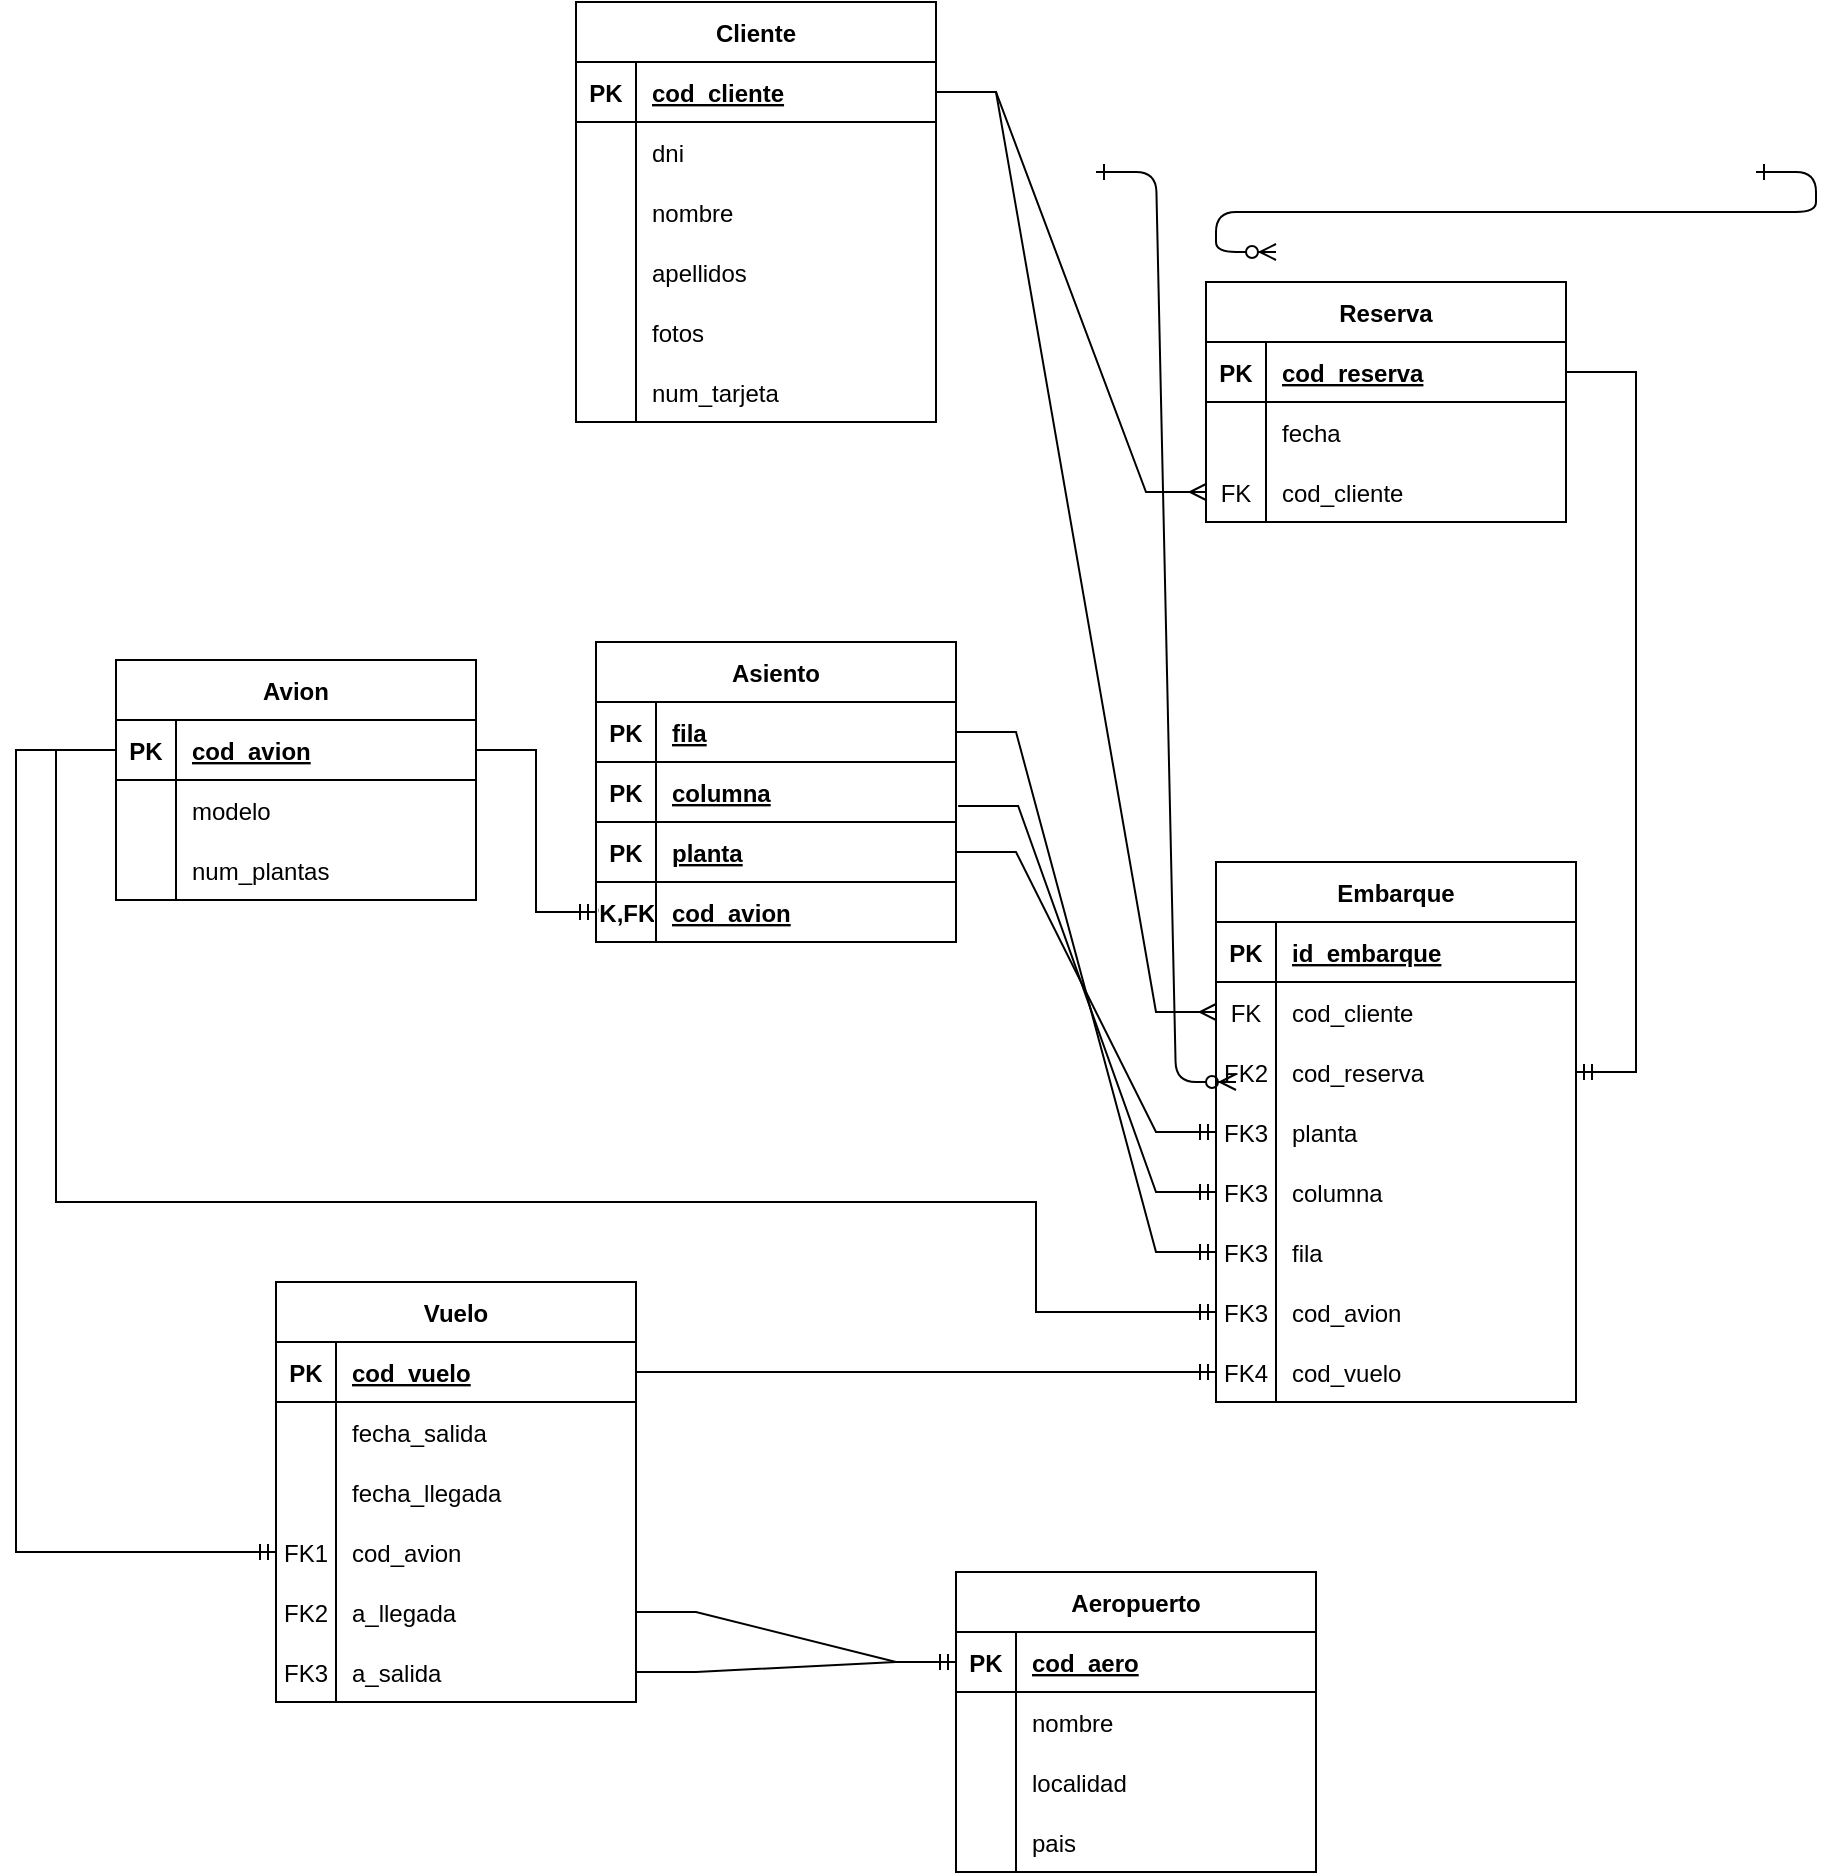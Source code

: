 <mxfile version="20.8.16" type="device"><diagram id="R2lEEEUBdFMjLlhIrx00" name="Page-1"><mxGraphModel dx="1642" dy="1195" grid="1" gridSize="10" guides="1" tooltips="1" connect="1" arrows="1" fold="1" page="1" pageScale="1" pageWidth="850" pageHeight="1100" math="0" shadow="0" extFonts="Permanent Marker^https://fonts.googleapis.com/css?family=Permanent+Marker"><root><mxCell id="0"/><mxCell id="1" parent="0"/><mxCell id="C-vyLk0tnHw3VtMMgP7b-1" value="" style="edgeStyle=entityRelationEdgeStyle;endArrow=ERzeroToMany;startArrow=ERone;endFill=1;startFill=0;" parent="1" target="C-vyLk0tnHw3VtMMgP7b-6" edge="1"><mxGeometry width="100" height="100" relative="1" as="geometry"><mxPoint x="370" y="165" as="sourcePoint"/><mxPoint x="440" y="620" as="targetPoint"/></mxGeometry></mxCell><mxCell id="C-vyLk0tnHw3VtMMgP7b-12" value="" style="edgeStyle=entityRelationEdgeStyle;endArrow=ERzeroToMany;startArrow=ERone;endFill=1;startFill=0;" parent="1" target="C-vyLk0tnHw3VtMMgP7b-17" edge="1"><mxGeometry width="100" height="100" relative="1" as="geometry"><mxPoint x="700" y="165" as="sourcePoint"/><mxPoint x="460" y="205" as="targetPoint"/></mxGeometry></mxCell><mxCell id="nuvB77GJOtRcc8Zf9RTm-1" value="Cliente" style="shape=table;startSize=30;container=1;collapsible=1;childLayout=tableLayout;fixedRows=1;rowLines=0;fontStyle=1;align=center;resizeLast=1;" vertex="1" parent="1"><mxGeometry x="110" y="80" width="180" height="210" as="geometry"/></mxCell><mxCell id="nuvB77GJOtRcc8Zf9RTm-2" value="" style="shape=tableRow;horizontal=0;startSize=0;swimlaneHead=0;swimlaneBody=0;fillColor=none;collapsible=0;dropTarget=0;points=[[0,0.5],[1,0.5]];portConstraint=eastwest;top=0;left=0;right=0;bottom=1;" vertex="1" parent="nuvB77GJOtRcc8Zf9RTm-1"><mxGeometry y="30" width="180" height="30" as="geometry"/></mxCell><mxCell id="nuvB77GJOtRcc8Zf9RTm-3" value="PK" style="shape=partialRectangle;connectable=0;fillColor=none;top=0;left=0;bottom=0;right=0;fontStyle=1;overflow=hidden;" vertex="1" parent="nuvB77GJOtRcc8Zf9RTm-2"><mxGeometry width="30" height="30" as="geometry"><mxRectangle width="30" height="30" as="alternateBounds"/></mxGeometry></mxCell><mxCell id="nuvB77GJOtRcc8Zf9RTm-4" value="cod_cliente" style="shape=partialRectangle;connectable=0;fillColor=none;top=0;left=0;bottom=0;right=0;align=left;spacingLeft=6;fontStyle=5;overflow=hidden;" vertex="1" parent="nuvB77GJOtRcc8Zf9RTm-2"><mxGeometry x="30" width="150" height="30" as="geometry"><mxRectangle width="150" height="30" as="alternateBounds"/></mxGeometry></mxCell><mxCell id="nuvB77GJOtRcc8Zf9RTm-5" value="" style="shape=tableRow;horizontal=0;startSize=0;swimlaneHead=0;swimlaneBody=0;fillColor=none;collapsible=0;dropTarget=0;points=[[0,0.5],[1,0.5]];portConstraint=eastwest;top=0;left=0;right=0;bottom=0;" vertex="1" parent="nuvB77GJOtRcc8Zf9RTm-1"><mxGeometry y="60" width="180" height="30" as="geometry"/></mxCell><mxCell id="nuvB77GJOtRcc8Zf9RTm-6" value="" style="shape=partialRectangle;connectable=0;fillColor=none;top=0;left=0;bottom=0;right=0;editable=1;overflow=hidden;" vertex="1" parent="nuvB77GJOtRcc8Zf9RTm-5"><mxGeometry width="30" height="30" as="geometry"><mxRectangle width="30" height="30" as="alternateBounds"/></mxGeometry></mxCell><mxCell id="nuvB77GJOtRcc8Zf9RTm-7" value="dni" style="shape=partialRectangle;connectable=0;fillColor=none;top=0;left=0;bottom=0;right=0;align=left;spacingLeft=6;overflow=hidden;" vertex="1" parent="nuvB77GJOtRcc8Zf9RTm-5"><mxGeometry x="30" width="150" height="30" as="geometry"><mxRectangle width="150" height="30" as="alternateBounds"/></mxGeometry></mxCell><mxCell id="nuvB77GJOtRcc8Zf9RTm-8" value="" style="shape=tableRow;horizontal=0;startSize=0;swimlaneHead=0;swimlaneBody=0;fillColor=none;collapsible=0;dropTarget=0;points=[[0,0.5],[1,0.5]];portConstraint=eastwest;top=0;left=0;right=0;bottom=0;" vertex="1" parent="nuvB77GJOtRcc8Zf9RTm-1"><mxGeometry y="90" width="180" height="30" as="geometry"/></mxCell><mxCell id="nuvB77GJOtRcc8Zf9RTm-9" value="" style="shape=partialRectangle;connectable=0;fillColor=none;top=0;left=0;bottom=0;right=0;editable=1;overflow=hidden;" vertex="1" parent="nuvB77GJOtRcc8Zf9RTm-8"><mxGeometry width="30" height="30" as="geometry"><mxRectangle width="30" height="30" as="alternateBounds"/></mxGeometry></mxCell><mxCell id="nuvB77GJOtRcc8Zf9RTm-10" value="nombre" style="shape=partialRectangle;connectable=0;fillColor=none;top=0;left=0;bottom=0;right=0;align=left;spacingLeft=6;overflow=hidden;" vertex="1" parent="nuvB77GJOtRcc8Zf9RTm-8"><mxGeometry x="30" width="150" height="30" as="geometry"><mxRectangle width="150" height="30" as="alternateBounds"/></mxGeometry></mxCell><mxCell id="nuvB77GJOtRcc8Zf9RTm-11" value="" style="shape=tableRow;horizontal=0;startSize=0;swimlaneHead=0;swimlaneBody=0;fillColor=none;collapsible=0;dropTarget=0;points=[[0,0.5],[1,0.5]];portConstraint=eastwest;top=0;left=0;right=0;bottom=0;" vertex="1" parent="nuvB77GJOtRcc8Zf9RTm-1"><mxGeometry y="120" width="180" height="30" as="geometry"/></mxCell><mxCell id="nuvB77GJOtRcc8Zf9RTm-12" value="" style="shape=partialRectangle;connectable=0;fillColor=none;top=0;left=0;bottom=0;right=0;editable=1;overflow=hidden;" vertex="1" parent="nuvB77GJOtRcc8Zf9RTm-11"><mxGeometry width="30" height="30" as="geometry"><mxRectangle width="30" height="30" as="alternateBounds"/></mxGeometry></mxCell><mxCell id="nuvB77GJOtRcc8Zf9RTm-13" value="apellidos" style="shape=partialRectangle;connectable=0;fillColor=none;top=0;left=0;bottom=0;right=0;align=left;spacingLeft=6;overflow=hidden;" vertex="1" parent="nuvB77GJOtRcc8Zf9RTm-11"><mxGeometry x="30" width="150" height="30" as="geometry"><mxRectangle width="150" height="30" as="alternateBounds"/></mxGeometry></mxCell><mxCell id="nuvB77GJOtRcc8Zf9RTm-14" value="" style="shape=tableRow;horizontal=0;startSize=0;swimlaneHead=0;swimlaneBody=0;fillColor=none;collapsible=0;dropTarget=0;points=[[0,0.5],[1,0.5]];portConstraint=eastwest;top=0;left=0;right=0;bottom=0;" vertex="1" parent="nuvB77GJOtRcc8Zf9RTm-1"><mxGeometry y="150" width="180" height="30" as="geometry"/></mxCell><mxCell id="nuvB77GJOtRcc8Zf9RTm-15" value="" style="shape=partialRectangle;connectable=0;fillColor=none;top=0;left=0;bottom=0;right=0;editable=1;overflow=hidden;" vertex="1" parent="nuvB77GJOtRcc8Zf9RTm-14"><mxGeometry width="30" height="30" as="geometry"><mxRectangle width="30" height="30" as="alternateBounds"/></mxGeometry></mxCell><mxCell id="nuvB77GJOtRcc8Zf9RTm-16" value="fotos" style="shape=partialRectangle;connectable=0;fillColor=none;top=0;left=0;bottom=0;right=0;align=left;spacingLeft=6;overflow=hidden;" vertex="1" parent="nuvB77GJOtRcc8Zf9RTm-14"><mxGeometry x="30" width="150" height="30" as="geometry"><mxRectangle width="150" height="30" as="alternateBounds"/></mxGeometry></mxCell><mxCell id="nuvB77GJOtRcc8Zf9RTm-17" value="" style="shape=tableRow;horizontal=0;startSize=0;swimlaneHead=0;swimlaneBody=0;fillColor=none;collapsible=0;dropTarget=0;points=[[0,0.5],[1,0.5]];portConstraint=eastwest;top=0;left=0;right=0;bottom=0;" vertex="1" parent="nuvB77GJOtRcc8Zf9RTm-1"><mxGeometry y="180" width="180" height="30" as="geometry"/></mxCell><mxCell id="nuvB77GJOtRcc8Zf9RTm-18" value="" style="shape=partialRectangle;connectable=0;fillColor=none;top=0;left=0;bottom=0;right=0;editable=1;overflow=hidden;" vertex="1" parent="nuvB77GJOtRcc8Zf9RTm-17"><mxGeometry width="30" height="30" as="geometry"><mxRectangle width="30" height="30" as="alternateBounds"/></mxGeometry></mxCell><mxCell id="nuvB77GJOtRcc8Zf9RTm-19" value="num_tarjeta" style="shape=partialRectangle;connectable=0;fillColor=none;top=0;left=0;bottom=0;right=0;align=left;spacingLeft=6;overflow=hidden;" vertex="1" parent="nuvB77GJOtRcc8Zf9RTm-17"><mxGeometry x="30" width="150" height="30" as="geometry"><mxRectangle width="150" height="30" as="alternateBounds"/></mxGeometry></mxCell><mxCell id="nuvB77GJOtRcc8Zf9RTm-20" value="Reserva" style="shape=table;startSize=30;container=1;collapsible=1;childLayout=tableLayout;fixedRows=1;rowLines=0;fontStyle=1;align=center;resizeLast=1;" vertex="1" parent="1"><mxGeometry x="425" y="220" width="180" height="120" as="geometry"/></mxCell><mxCell id="nuvB77GJOtRcc8Zf9RTm-21" value="" style="shape=tableRow;horizontal=0;startSize=0;swimlaneHead=0;swimlaneBody=0;fillColor=none;collapsible=0;dropTarget=0;points=[[0,0.5],[1,0.5]];portConstraint=eastwest;top=0;left=0;right=0;bottom=1;" vertex="1" parent="nuvB77GJOtRcc8Zf9RTm-20"><mxGeometry y="30" width="180" height="30" as="geometry"/></mxCell><mxCell id="nuvB77GJOtRcc8Zf9RTm-22" value="PK" style="shape=partialRectangle;connectable=0;fillColor=none;top=0;left=0;bottom=0;right=0;fontStyle=1;overflow=hidden;" vertex="1" parent="nuvB77GJOtRcc8Zf9RTm-21"><mxGeometry width="30" height="30" as="geometry"><mxRectangle width="30" height="30" as="alternateBounds"/></mxGeometry></mxCell><mxCell id="nuvB77GJOtRcc8Zf9RTm-23" value="cod_reserva" style="shape=partialRectangle;connectable=0;fillColor=none;top=0;left=0;bottom=0;right=0;align=left;spacingLeft=6;fontStyle=5;overflow=hidden;" vertex="1" parent="nuvB77GJOtRcc8Zf9RTm-21"><mxGeometry x="30" width="150" height="30" as="geometry"><mxRectangle width="150" height="30" as="alternateBounds"/></mxGeometry></mxCell><mxCell id="nuvB77GJOtRcc8Zf9RTm-24" value="" style="shape=tableRow;horizontal=0;startSize=0;swimlaneHead=0;swimlaneBody=0;fillColor=none;collapsible=0;dropTarget=0;points=[[0,0.5],[1,0.5]];portConstraint=eastwest;top=0;left=0;right=0;bottom=0;" vertex="1" parent="nuvB77GJOtRcc8Zf9RTm-20"><mxGeometry y="60" width="180" height="30" as="geometry"/></mxCell><mxCell id="nuvB77GJOtRcc8Zf9RTm-25" value="" style="shape=partialRectangle;connectable=0;fillColor=none;top=0;left=0;bottom=0;right=0;editable=1;overflow=hidden;" vertex="1" parent="nuvB77GJOtRcc8Zf9RTm-24"><mxGeometry width="30" height="30" as="geometry"><mxRectangle width="30" height="30" as="alternateBounds"/></mxGeometry></mxCell><mxCell id="nuvB77GJOtRcc8Zf9RTm-26" value="fecha" style="shape=partialRectangle;connectable=0;fillColor=none;top=0;left=0;bottom=0;right=0;align=left;spacingLeft=6;overflow=hidden;" vertex="1" parent="nuvB77GJOtRcc8Zf9RTm-24"><mxGeometry x="30" width="150" height="30" as="geometry"><mxRectangle width="150" height="30" as="alternateBounds"/></mxGeometry></mxCell><mxCell id="nuvB77GJOtRcc8Zf9RTm-27" value="" style="shape=tableRow;horizontal=0;startSize=0;swimlaneHead=0;swimlaneBody=0;fillColor=none;collapsible=0;dropTarget=0;points=[[0,0.5],[1,0.5]];portConstraint=eastwest;top=0;left=0;right=0;bottom=0;" vertex="1" parent="nuvB77GJOtRcc8Zf9RTm-20"><mxGeometry y="90" width="180" height="30" as="geometry"/></mxCell><mxCell id="nuvB77GJOtRcc8Zf9RTm-28" value="FK" style="shape=partialRectangle;connectable=0;fillColor=none;top=0;left=0;bottom=0;right=0;editable=1;overflow=hidden;" vertex="1" parent="nuvB77GJOtRcc8Zf9RTm-27"><mxGeometry width="30" height="30" as="geometry"><mxRectangle width="30" height="30" as="alternateBounds"/></mxGeometry></mxCell><mxCell id="nuvB77GJOtRcc8Zf9RTm-29" value="cod_cliente" style="shape=partialRectangle;connectable=0;fillColor=none;top=0;left=0;bottom=0;right=0;align=left;spacingLeft=6;overflow=hidden;" vertex="1" parent="nuvB77GJOtRcc8Zf9RTm-27"><mxGeometry x="30" width="150" height="30" as="geometry"><mxRectangle width="150" height="30" as="alternateBounds"/></mxGeometry></mxCell><mxCell id="nuvB77GJOtRcc8Zf9RTm-36" value="Embarque" style="shape=table;startSize=30;container=1;collapsible=1;childLayout=tableLayout;fixedRows=1;rowLines=0;fontStyle=1;align=center;resizeLast=1;" vertex="1" parent="1"><mxGeometry x="430" y="510" width="180" height="270" as="geometry"/></mxCell><mxCell id="nuvB77GJOtRcc8Zf9RTm-37" value="" style="shape=tableRow;horizontal=0;startSize=0;swimlaneHead=0;swimlaneBody=0;fillColor=none;collapsible=0;dropTarget=0;points=[[0,0.5],[1,0.5]];portConstraint=eastwest;top=0;left=0;right=0;bottom=1;" vertex="1" parent="nuvB77GJOtRcc8Zf9RTm-36"><mxGeometry y="30" width="180" height="30" as="geometry"/></mxCell><mxCell id="nuvB77GJOtRcc8Zf9RTm-38" value="PK" style="shape=partialRectangle;connectable=0;fillColor=none;top=0;left=0;bottom=0;right=0;fontStyle=1;overflow=hidden;" vertex="1" parent="nuvB77GJOtRcc8Zf9RTm-37"><mxGeometry width="30" height="30" as="geometry"><mxRectangle width="30" height="30" as="alternateBounds"/></mxGeometry></mxCell><mxCell id="nuvB77GJOtRcc8Zf9RTm-39" value="id_embarque" style="shape=partialRectangle;connectable=0;fillColor=none;top=0;left=0;bottom=0;right=0;align=left;spacingLeft=6;fontStyle=5;overflow=hidden;" vertex="1" parent="nuvB77GJOtRcc8Zf9RTm-37"><mxGeometry x="30" width="150" height="30" as="geometry"><mxRectangle width="150" height="30" as="alternateBounds"/></mxGeometry></mxCell><mxCell id="nuvB77GJOtRcc8Zf9RTm-40" value="" style="shape=tableRow;horizontal=0;startSize=0;swimlaneHead=0;swimlaneBody=0;fillColor=none;collapsible=0;dropTarget=0;points=[[0,0.5],[1,0.5]];portConstraint=eastwest;top=0;left=0;right=0;bottom=0;" vertex="1" parent="nuvB77GJOtRcc8Zf9RTm-36"><mxGeometry y="60" width="180" height="30" as="geometry"/></mxCell><mxCell id="nuvB77GJOtRcc8Zf9RTm-41" value="FK" style="shape=partialRectangle;connectable=0;fillColor=none;top=0;left=0;bottom=0;right=0;editable=1;overflow=hidden;" vertex="1" parent="nuvB77GJOtRcc8Zf9RTm-40"><mxGeometry width="30" height="30" as="geometry"><mxRectangle width="30" height="30" as="alternateBounds"/></mxGeometry></mxCell><mxCell id="nuvB77GJOtRcc8Zf9RTm-42" value="cod_cliente" style="shape=partialRectangle;connectable=0;fillColor=none;top=0;left=0;bottom=0;right=0;align=left;spacingLeft=6;overflow=hidden;" vertex="1" parent="nuvB77GJOtRcc8Zf9RTm-40"><mxGeometry x="30" width="150" height="30" as="geometry"><mxRectangle width="150" height="30" as="alternateBounds"/></mxGeometry></mxCell><mxCell id="nuvB77GJOtRcc8Zf9RTm-43" value="" style="shape=tableRow;horizontal=0;startSize=0;swimlaneHead=0;swimlaneBody=0;fillColor=none;collapsible=0;dropTarget=0;points=[[0,0.5],[1,0.5]];portConstraint=eastwest;top=0;left=0;right=0;bottom=0;" vertex="1" parent="nuvB77GJOtRcc8Zf9RTm-36"><mxGeometry y="90" width="180" height="30" as="geometry"/></mxCell><mxCell id="nuvB77GJOtRcc8Zf9RTm-44" value="FK2" style="shape=partialRectangle;connectable=0;fillColor=none;top=0;left=0;bottom=0;right=0;editable=1;overflow=hidden;" vertex="1" parent="nuvB77GJOtRcc8Zf9RTm-43"><mxGeometry width="30" height="30" as="geometry"><mxRectangle width="30" height="30" as="alternateBounds"/></mxGeometry></mxCell><mxCell id="nuvB77GJOtRcc8Zf9RTm-45" value="cod_reserva" style="shape=partialRectangle;connectable=0;fillColor=none;top=0;left=0;bottom=0;right=0;align=left;spacingLeft=6;overflow=hidden;" vertex="1" parent="nuvB77GJOtRcc8Zf9RTm-43"><mxGeometry x="30" width="150" height="30" as="geometry"><mxRectangle width="150" height="30" as="alternateBounds"/></mxGeometry></mxCell><mxCell id="nuvB77GJOtRcc8Zf9RTm-49" value="" style="shape=tableRow;horizontal=0;startSize=0;swimlaneHead=0;swimlaneBody=0;fillColor=none;collapsible=0;dropTarget=0;points=[[0,0.5],[1,0.5]];portConstraint=eastwest;top=0;left=0;right=0;bottom=0;" vertex="1" parent="nuvB77GJOtRcc8Zf9RTm-36"><mxGeometry y="120" width="180" height="30" as="geometry"/></mxCell><mxCell id="nuvB77GJOtRcc8Zf9RTm-50" value="FK3" style="shape=partialRectangle;connectable=0;fillColor=none;top=0;left=0;bottom=0;right=0;fontStyle=0;overflow=hidden;" vertex="1" parent="nuvB77GJOtRcc8Zf9RTm-49"><mxGeometry width="30" height="30" as="geometry"><mxRectangle width="30" height="30" as="alternateBounds"/></mxGeometry></mxCell><mxCell id="nuvB77GJOtRcc8Zf9RTm-51" value="planta" style="shape=partialRectangle;connectable=0;fillColor=none;top=0;left=0;bottom=0;right=0;align=left;spacingLeft=6;fontStyle=0;overflow=hidden;" vertex="1" parent="nuvB77GJOtRcc8Zf9RTm-49"><mxGeometry x="30" width="150" height="30" as="geometry"><mxRectangle width="150" height="30" as="alternateBounds"/></mxGeometry></mxCell><mxCell id="nuvB77GJOtRcc8Zf9RTm-52" value="" style="shape=tableRow;horizontal=0;startSize=0;swimlaneHead=0;swimlaneBody=0;fillColor=none;collapsible=0;dropTarget=0;points=[[0,0.5],[1,0.5]];portConstraint=eastwest;top=0;left=0;right=0;bottom=0;" vertex="1" parent="nuvB77GJOtRcc8Zf9RTm-36"><mxGeometry y="150" width="180" height="30" as="geometry"/></mxCell><mxCell id="nuvB77GJOtRcc8Zf9RTm-53" value="FK3" style="shape=partialRectangle;connectable=0;fillColor=none;top=0;left=0;bottom=0;right=0;fontStyle=0;overflow=hidden;" vertex="1" parent="nuvB77GJOtRcc8Zf9RTm-52"><mxGeometry width="30" height="30" as="geometry"><mxRectangle width="30" height="30" as="alternateBounds"/></mxGeometry></mxCell><mxCell id="nuvB77GJOtRcc8Zf9RTm-54" value="columna" style="shape=partialRectangle;connectable=0;fillColor=none;top=0;left=0;bottom=0;right=0;align=left;spacingLeft=6;fontStyle=0;overflow=hidden;" vertex="1" parent="nuvB77GJOtRcc8Zf9RTm-52"><mxGeometry x="30" width="150" height="30" as="geometry"><mxRectangle width="150" height="30" as="alternateBounds"/></mxGeometry></mxCell><mxCell id="nuvB77GJOtRcc8Zf9RTm-46" value="" style="shape=tableRow;horizontal=0;startSize=0;swimlaneHead=0;swimlaneBody=0;fillColor=none;collapsible=0;dropTarget=0;points=[[0,0.5],[1,0.5]];portConstraint=eastwest;top=0;left=0;right=0;bottom=0;" vertex="1" parent="nuvB77GJOtRcc8Zf9RTm-36"><mxGeometry y="180" width="180" height="30" as="geometry"/></mxCell><mxCell id="nuvB77GJOtRcc8Zf9RTm-47" value="FK3" style="shape=partialRectangle;connectable=0;fillColor=none;top=0;left=0;bottom=0;right=0;editable=1;overflow=hidden;" vertex="1" parent="nuvB77GJOtRcc8Zf9RTm-46"><mxGeometry width="30" height="30" as="geometry"><mxRectangle width="30" height="30" as="alternateBounds"/></mxGeometry></mxCell><mxCell id="nuvB77GJOtRcc8Zf9RTm-48" value="fila" style="shape=partialRectangle;connectable=0;fillColor=none;top=0;left=0;bottom=0;right=0;align=left;spacingLeft=6;overflow=hidden;" vertex="1" parent="nuvB77GJOtRcc8Zf9RTm-46"><mxGeometry x="30" width="150" height="30" as="geometry"><mxRectangle width="150" height="30" as="alternateBounds"/></mxGeometry></mxCell><mxCell id="nuvB77GJOtRcc8Zf9RTm-58" value="" style="shape=tableRow;horizontal=0;startSize=0;swimlaneHead=0;swimlaneBody=0;fillColor=none;collapsible=0;dropTarget=0;points=[[0,0.5],[1,0.5]];portConstraint=eastwest;top=0;left=0;right=0;bottom=0;" vertex="1" parent="nuvB77GJOtRcc8Zf9RTm-36"><mxGeometry y="210" width="180" height="30" as="geometry"/></mxCell><mxCell id="nuvB77GJOtRcc8Zf9RTm-59" value="FK3" style="shape=partialRectangle;connectable=0;fillColor=none;top=0;left=0;bottom=0;right=0;fontStyle=0;overflow=hidden;" vertex="1" parent="nuvB77GJOtRcc8Zf9RTm-58"><mxGeometry width="30" height="30" as="geometry"><mxRectangle width="30" height="30" as="alternateBounds"/></mxGeometry></mxCell><mxCell id="nuvB77GJOtRcc8Zf9RTm-60" value="cod_avion" style="shape=partialRectangle;connectable=0;fillColor=none;top=0;left=0;bottom=0;right=0;align=left;spacingLeft=6;fontStyle=0;overflow=hidden;" vertex="1" parent="nuvB77GJOtRcc8Zf9RTm-58"><mxGeometry x="30" width="150" height="30" as="geometry"><mxRectangle width="150" height="30" as="alternateBounds"/></mxGeometry></mxCell><mxCell id="nuvB77GJOtRcc8Zf9RTm-55" value="" style="shape=tableRow;horizontal=0;startSize=0;swimlaneHead=0;swimlaneBody=0;fillColor=none;collapsible=0;dropTarget=0;points=[[0,0.5],[1,0.5]];portConstraint=eastwest;top=0;left=0;right=0;bottom=0;" vertex="1" parent="nuvB77GJOtRcc8Zf9RTm-36"><mxGeometry y="240" width="180" height="30" as="geometry"/></mxCell><mxCell id="nuvB77GJOtRcc8Zf9RTm-56" value="FK4" style="shape=partialRectangle;connectable=0;fillColor=none;top=0;left=0;bottom=0;right=0;fontStyle=0;overflow=hidden;" vertex="1" parent="nuvB77GJOtRcc8Zf9RTm-55"><mxGeometry width="30" height="30" as="geometry"><mxRectangle width="30" height="30" as="alternateBounds"/></mxGeometry></mxCell><mxCell id="nuvB77GJOtRcc8Zf9RTm-57" value="cod_vuelo" style="shape=partialRectangle;connectable=0;fillColor=none;top=0;left=0;bottom=0;right=0;align=left;spacingLeft=6;fontStyle=0;overflow=hidden;" vertex="1" parent="nuvB77GJOtRcc8Zf9RTm-55"><mxGeometry x="30" width="150" height="30" as="geometry"><mxRectangle width="150" height="30" as="alternateBounds"/></mxGeometry></mxCell><mxCell id="nuvB77GJOtRcc8Zf9RTm-64" value="Asiento" style="shape=table;startSize=30;container=1;collapsible=1;childLayout=tableLayout;fixedRows=1;rowLines=0;fontStyle=1;align=center;resizeLast=1;" vertex="1" parent="1"><mxGeometry x="120" y="400" width="180" height="150" as="geometry"/></mxCell><mxCell id="nuvB77GJOtRcc8Zf9RTm-65" value="" style="shape=tableRow;horizontal=0;startSize=0;swimlaneHead=0;swimlaneBody=0;fillColor=none;collapsible=0;dropTarget=0;points=[[0,0.5],[1,0.5]];portConstraint=eastwest;top=0;left=0;right=0;bottom=1;" vertex="1" parent="nuvB77GJOtRcc8Zf9RTm-64"><mxGeometry y="30" width="180" height="30" as="geometry"/></mxCell><mxCell id="nuvB77GJOtRcc8Zf9RTm-66" value="PK" style="shape=partialRectangle;connectable=0;fillColor=none;top=0;left=0;bottom=0;right=0;fontStyle=1;overflow=hidden;" vertex="1" parent="nuvB77GJOtRcc8Zf9RTm-65"><mxGeometry width="30" height="30" as="geometry"><mxRectangle width="30" height="30" as="alternateBounds"/></mxGeometry></mxCell><mxCell id="nuvB77GJOtRcc8Zf9RTm-67" value="fila" style="shape=partialRectangle;connectable=0;fillColor=none;top=0;left=0;bottom=0;right=0;align=left;spacingLeft=6;fontStyle=5;overflow=hidden;" vertex="1" parent="nuvB77GJOtRcc8Zf9RTm-65"><mxGeometry x="30" width="150" height="30" as="geometry"><mxRectangle width="150" height="30" as="alternateBounds"/></mxGeometry></mxCell><mxCell id="nuvB77GJOtRcc8Zf9RTm-77" value="" style="shape=tableRow;horizontal=0;startSize=0;swimlaneHead=0;swimlaneBody=0;fillColor=none;collapsible=0;dropTarget=0;points=[[0,0.5],[1,0.5]];portConstraint=eastwest;top=0;left=0;right=0;bottom=1;" vertex="1" parent="nuvB77GJOtRcc8Zf9RTm-64"><mxGeometry y="60" width="180" height="30" as="geometry"/></mxCell><mxCell id="nuvB77GJOtRcc8Zf9RTm-78" value="PK" style="shape=partialRectangle;connectable=0;fillColor=none;top=0;left=0;bottom=0;right=0;fontStyle=1;overflow=hidden;" vertex="1" parent="nuvB77GJOtRcc8Zf9RTm-77"><mxGeometry width="30" height="30" as="geometry"><mxRectangle width="30" height="30" as="alternateBounds"/></mxGeometry></mxCell><mxCell id="nuvB77GJOtRcc8Zf9RTm-79" value="columna" style="shape=partialRectangle;connectable=0;fillColor=none;top=0;left=0;bottom=0;right=0;align=left;spacingLeft=6;fontStyle=5;overflow=hidden;" vertex="1" parent="nuvB77GJOtRcc8Zf9RTm-77"><mxGeometry x="30" width="150" height="30" as="geometry"><mxRectangle width="150" height="30" as="alternateBounds"/></mxGeometry></mxCell><mxCell id="nuvB77GJOtRcc8Zf9RTm-80" value="" style="shape=tableRow;horizontal=0;startSize=0;swimlaneHead=0;swimlaneBody=0;fillColor=none;collapsible=0;dropTarget=0;points=[[0,0.5],[1,0.5]];portConstraint=eastwest;top=0;left=0;right=0;bottom=1;" vertex="1" parent="nuvB77GJOtRcc8Zf9RTm-64"><mxGeometry y="90" width="180" height="30" as="geometry"/></mxCell><mxCell id="nuvB77GJOtRcc8Zf9RTm-81" value="PK" style="shape=partialRectangle;connectable=0;fillColor=none;top=0;left=0;bottom=0;right=0;fontStyle=1;overflow=hidden;" vertex="1" parent="nuvB77GJOtRcc8Zf9RTm-80"><mxGeometry width="30" height="30" as="geometry"><mxRectangle width="30" height="30" as="alternateBounds"/></mxGeometry></mxCell><mxCell id="nuvB77GJOtRcc8Zf9RTm-82" value="planta" style="shape=partialRectangle;connectable=0;fillColor=none;top=0;left=0;bottom=0;right=0;align=left;spacingLeft=6;fontStyle=5;overflow=hidden;" vertex="1" parent="nuvB77GJOtRcc8Zf9RTm-80"><mxGeometry x="30" width="150" height="30" as="geometry"><mxRectangle width="150" height="30" as="alternateBounds"/></mxGeometry></mxCell><mxCell id="nuvB77GJOtRcc8Zf9RTm-83" value="" style="shape=tableRow;horizontal=0;startSize=0;swimlaneHead=0;swimlaneBody=0;fillColor=none;collapsible=0;dropTarget=0;points=[[0,0.5],[1,0.5]];portConstraint=eastwest;top=0;left=0;right=0;bottom=1;" vertex="1" parent="nuvB77GJOtRcc8Zf9RTm-64"><mxGeometry y="120" width="180" height="30" as="geometry"/></mxCell><mxCell id="nuvB77GJOtRcc8Zf9RTm-84" value="PK,FK1" style="shape=partialRectangle;connectable=0;fillColor=none;top=0;left=0;bottom=0;right=0;fontStyle=1;overflow=hidden;" vertex="1" parent="nuvB77GJOtRcc8Zf9RTm-83"><mxGeometry width="30" height="30" as="geometry"><mxRectangle width="30" height="30" as="alternateBounds"/></mxGeometry></mxCell><mxCell id="nuvB77GJOtRcc8Zf9RTm-85" value="cod_avion" style="shape=partialRectangle;connectable=0;fillColor=none;top=0;left=0;bottom=0;right=0;align=left;spacingLeft=6;fontStyle=5;overflow=hidden;" vertex="1" parent="nuvB77GJOtRcc8Zf9RTm-83"><mxGeometry x="30" width="150" height="30" as="geometry"><mxRectangle width="150" height="30" as="alternateBounds"/></mxGeometry></mxCell><mxCell id="nuvB77GJOtRcc8Zf9RTm-89" value="Avion" style="shape=table;startSize=30;container=1;collapsible=1;childLayout=tableLayout;fixedRows=1;rowLines=0;fontStyle=1;align=center;resizeLast=1;" vertex="1" parent="1"><mxGeometry x="-120" y="409" width="180" height="120" as="geometry"/></mxCell><mxCell id="nuvB77GJOtRcc8Zf9RTm-90" value="" style="shape=tableRow;horizontal=0;startSize=0;swimlaneHead=0;swimlaneBody=0;fillColor=none;collapsible=0;dropTarget=0;points=[[0,0.5],[1,0.5]];portConstraint=eastwest;top=0;left=0;right=0;bottom=1;" vertex="1" parent="nuvB77GJOtRcc8Zf9RTm-89"><mxGeometry y="30" width="180" height="30" as="geometry"/></mxCell><mxCell id="nuvB77GJOtRcc8Zf9RTm-91" value="PK" style="shape=partialRectangle;connectable=0;fillColor=none;top=0;left=0;bottom=0;right=0;fontStyle=1;overflow=hidden;" vertex="1" parent="nuvB77GJOtRcc8Zf9RTm-90"><mxGeometry width="30" height="30" as="geometry"><mxRectangle width="30" height="30" as="alternateBounds"/></mxGeometry></mxCell><mxCell id="nuvB77GJOtRcc8Zf9RTm-92" value="cod_avion" style="shape=partialRectangle;connectable=0;fillColor=none;top=0;left=0;bottom=0;right=0;align=left;spacingLeft=6;fontStyle=5;overflow=hidden;" vertex="1" parent="nuvB77GJOtRcc8Zf9RTm-90"><mxGeometry x="30" width="150" height="30" as="geometry"><mxRectangle width="150" height="30" as="alternateBounds"/></mxGeometry></mxCell><mxCell id="nuvB77GJOtRcc8Zf9RTm-93" value="" style="shape=tableRow;horizontal=0;startSize=0;swimlaneHead=0;swimlaneBody=0;fillColor=none;collapsible=0;dropTarget=0;points=[[0,0.5],[1,0.5]];portConstraint=eastwest;top=0;left=0;right=0;bottom=0;" vertex="1" parent="nuvB77GJOtRcc8Zf9RTm-89"><mxGeometry y="60" width="180" height="30" as="geometry"/></mxCell><mxCell id="nuvB77GJOtRcc8Zf9RTm-94" value="" style="shape=partialRectangle;connectable=0;fillColor=none;top=0;left=0;bottom=0;right=0;editable=1;overflow=hidden;" vertex="1" parent="nuvB77GJOtRcc8Zf9RTm-93"><mxGeometry width="30" height="30" as="geometry"><mxRectangle width="30" height="30" as="alternateBounds"/></mxGeometry></mxCell><mxCell id="nuvB77GJOtRcc8Zf9RTm-95" value="modelo" style="shape=partialRectangle;connectable=0;fillColor=none;top=0;left=0;bottom=0;right=0;align=left;spacingLeft=6;overflow=hidden;" vertex="1" parent="nuvB77GJOtRcc8Zf9RTm-93"><mxGeometry x="30" width="150" height="30" as="geometry"><mxRectangle width="150" height="30" as="alternateBounds"/></mxGeometry></mxCell><mxCell id="nuvB77GJOtRcc8Zf9RTm-96" value="" style="shape=tableRow;horizontal=0;startSize=0;swimlaneHead=0;swimlaneBody=0;fillColor=none;collapsible=0;dropTarget=0;points=[[0,0.5],[1,0.5]];portConstraint=eastwest;top=0;left=0;right=0;bottom=0;" vertex="1" parent="nuvB77GJOtRcc8Zf9RTm-89"><mxGeometry y="90" width="180" height="30" as="geometry"/></mxCell><mxCell id="nuvB77GJOtRcc8Zf9RTm-97" value="" style="shape=partialRectangle;connectable=0;fillColor=none;top=0;left=0;bottom=0;right=0;editable=1;overflow=hidden;" vertex="1" parent="nuvB77GJOtRcc8Zf9RTm-96"><mxGeometry width="30" height="30" as="geometry"><mxRectangle width="30" height="30" as="alternateBounds"/></mxGeometry></mxCell><mxCell id="nuvB77GJOtRcc8Zf9RTm-98" value="num_plantas" style="shape=partialRectangle;connectable=0;fillColor=none;top=0;left=0;bottom=0;right=0;align=left;spacingLeft=6;overflow=hidden;" vertex="1" parent="nuvB77GJOtRcc8Zf9RTm-96"><mxGeometry x="30" width="150" height="30" as="geometry"><mxRectangle width="150" height="30" as="alternateBounds"/></mxGeometry></mxCell><mxCell id="nuvB77GJOtRcc8Zf9RTm-102" value="Vuelo" style="shape=table;startSize=30;container=1;collapsible=1;childLayout=tableLayout;fixedRows=1;rowLines=0;fontStyle=1;align=center;resizeLast=1;" vertex="1" parent="1"><mxGeometry x="-40" y="720" width="180" height="210" as="geometry"/></mxCell><mxCell id="nuvB77GJOtRcc8Zf9RTm-103" value="" style="shape=tableRow;horizontal=0;startSize=0;swimlaneHead=0;swimlaneBody=0;fillColor=none;collapsible=0;dropTarget=0;points=[[0,0.5],[1,0.5]];portConstraint=eastwest;top=0;left=0;right=0;bottom=1;" vertex="1" parent="nuvB77GJOtRcc8Zf9RTm-102"><mxGeometry y="30" width="180" height="30" as="geometry"/></mxCell><mxCell id="nuvB77GJOtRcc8Zf9RTm-104" value="PK" style="shape=partialRectangle;connectable=0;fillColor=none;top=0;left=0;bottom=0;right=0;fontStyle=1;overflow=hidden;" vertex="1" parent="nuvB77GJOtRcc8Zf9RTm-103"><mxGeometry width="30" height="30" as="geometry"><mxRectangle width="30" height="30" as="alternateBounds"/></mxGeometry></mxCell><mxCell id="nuvB77GJOtRcc8Zf9RTm-105" value="cod_vuelo" style="shape=partialRectangle;connectable=0;fillColor=none;top=0;left=0;bottom=0;right=0;align=left;spacingLeft=6;fontStyle=5;overflow=hidden;" vertex="1" parent="nuvB77GJOtRcc8Zf9RTm-103"><mxGeometry x="30" width="150" height="30" as="geometry"><mxRectangle width="150" height="30" as="alternateBounds"/></mxGeometry></mxCell><mxCell id="nuvB77GJOtRcc8Zf9RTm-106" value="" style="shape=tableRow;horizontal=0;startSize=0;swimlaneHead=0;swimlaneBody=0;fillColor=none;collapsible=0;dropTarget=0;points=[[0,0.5],[1,0.5]];portConstraint=eastwest;top=0;left=0;right=0;bottom=0;" vertex="1" parent="nuvB77GJOtRcc8Zf9RTm-102"><mxGeometry y="60" width="180" height="30" as="geometry"/></mxCell><mxCell id="nuvB77GJOtRcc8Zf9RTm-107" value="" style="shape=partialRectangle;connectable=0;fillColor=none;top=0;left=0;bottom=0;right=0;editable=1;overflow=hidden;" vertex="1" parent="nuvB77GJOtRcc8Zf9RTm-106"><mxGeometry width="30" height="30" as="geometry"><mxRectangle width="30" height="30" as="alternateBounds"/></mxGeometry></mxCell><mxCell id="nuvB77GJOtRcc8Zf9RTm-108" value="fecha_salida" style="shape=partialRectangle;connectable=0;fillColor=none;top=0;left=0;bottom=0;right=0;align=left;spacingLeft=6;overflow=hidden;" vertex="1" parent="nuvB77GJOtRcc8Zf9RTm-106"><mxGeometry x="30" width="150" height="30" as="geometry"><mxRectangle width="150" height="30" as="alternateBounds"/></mxGeometry></mxCell><mxCell id="nuvB77GJOtRcc8Zf9RTm-109" value="" style="shape=tableRow;horizontal=0;startSize=0;swimlaneHead=0;swimlaneBody=0;fillColor=none;collapsible=0;dropTarget=0;points=[[0,0.5],[1,0.5]];portConstraint=eastwest;top=0;left=0;right=0;bottom=0;" vertex="1" parent="nuvB77GJOtRcc8Zf9RTm-102"><mxGeometry y="90" width="180" height="30" as="geometry"/></mxCell><mxCell id="nuvB77GJOtRcc8Zf9RTm-110" value="" style="shape=partialRectangle;connectable=0;fillColor=none;top=0;left=0;bottom=0;right=0;editable=1;overflow=hidden;" vertex="1" parent="nuvB77GJOtRcc8Zf9RTm-109"><mxGeometry width="30" height="30" as="geometry"><mxRectangle width="30" height="30" as="alternateBounds"/></mxGeometry></mxCell><mxCell id="nuvB77GJOtRcc8Zf9RTm-111" value="fecha_llegada" style="shape=partialRectangle;connectable=0;fillColor=none;top=0;left=0;bottom=0;right=0;align=left;spacingLeft=6;overflow=hidden;" vertex="1" parent="nuvB77GJOtRcc8Zf9RTm-109"><mxGeometry x="30" width="150" height="30" as="geometry"><mxRectangle width="150" height="30" as="alternateBounds"/></mxGeometry></mxCell><mxCell id="nuvB77GJOtRcc8Zf9RTm-112" value="" style="shape=tableRow;horizontal=0;startSize=0;swimlaneHead=0;swimlaneBody=0;fillColor=none;collapsible=0;dropTarget=0;points=[[0,0.5],[1,0.5]];portConstraint=eastwest;top=0;left=0;right=0;bottom=0;" vertex="1" parent="nuvB77GJOtRcc8Zf9RTm-102"><mxGeometry y="120" width="180" height="30" as="geometry"/></mxCell><mxCell id="nuvB77GJOtRcc8Zf9RTm-113" value="FK1" style="shape=partialRectangle;connectable=0;fillColor=none;top=0;left=0;bottom=0;right=0;editable=1;overflow=hidden;" vertex="1" parent="nuvB77GJOtRcc8Zf9RTm-112"><mxGeometry width="30" height="30" as="geometry"><mxRectangle width="30" height="30" as="alternateBounds"/></mxGeometry></mxCell><mxCell id="nuvB77GJOtRcc8Zf9RTm-114" value="cod_avion" style="shape=partialRectangle;connectable=0;fillColor=none;top=0;left=0;bottom=0;right=0;align=left;spacingLeft=6;overflow=hidden;" vertex="1" parent="nuvB77GJOtRcc8Zf9RTm-112"><mxGeometry x="30" width="150" height="30" as="geometry"><mxRectangle width="150" height="30" as="alternateBounds"/></mxGeometry></mxCell><mxCell id="nuvB77GJOtRcc8Zf9RTm-115" value="" style="shape=tableRow;horizontal=0;startSize=0;swimlaneHead=0;swimlaneBody=0;fillColor=none;collapsible=0;dropTarget=0;points=[[0,0.5],[1,0.5]];portConstraint=eastwest;top=0;left=0;right=0;bottom=0;" vertex="1" parent="nuvB77GJOtRcc8Zf9RTm-102"><mxGeometry y="150" width="180" height="30" as="geometry"/></mxCell><mxCell id="nuvB77GJOtRcc8Zf9RTm-116" value="FK2" style="shape=partialRectangle;connectable=0;fillColor=none;top=0;left=0;bottom=0;right=0;fontStyle=0;overflow=hidden;" vertex="1" parent="nuvB77GJOtRcc8Zf9RTm-115"><mxGeometry width="30" height="30" as="geometry"><mxRectangle width="30" height="30" as="alternateBounds"/></mxGeometry></mxCell><mxCell id="nuvB77GJOtRcc8Zf9RTm-117" value="a_llegada" style="shape=partialRectangle;connectable=0;fillColor=none;top=0;left=0;bottom=0;right=0;align=left;spacingLeft=6;fontStyle=0;overflow=hidden;" vertex="1" parent="nuvB77GJOtRcc8Zf9RTm-115"><mxGeometry x="30" width="150" height="30" as="geometry"><mxRectangle width="150" height="30" as="alternateBounds"/></mxGeometry></mxCell><mxCell id="nuvB77GJOtRcc8Zf9RTm-118" value="" style="shape=tableRow;horizontal=0;startSize=0;swimlaneHead=0;swimlaneBody=0;fillColor=none;collapsible=0;dropTarget=0;points=[[0,0.5],[1,0.5]];portConstraint=eastwest;top=0;left=0;right=0;bottom=0;" vertex="1" parent="nuvB77GJOtRcc8Zf9RTm-102"><mxGeometry y="180" width="180" height="30" as="geometry"/></mxCell><mxCell id="nuvB77GJOtRcc8Zf9RTm-119" value="FK3" style="shape=partialRectangle;connectable=0;fillColor=none;top=0;left=0;bottom=0;right=0;fontStyle=0;overflow=hidden;" vertex="1" parent="nuvB77GJOtRcc8Zf9RTm-118"><mxGeometry width="30" height="30" as="geometry"><mxRectangle width="30" height="30" as="alternateBounds"/></mxGeometry></mxCell><mxCell id="nuvB77GJOtRcc8Zf9RTm-120" value="a_salida" style="shape=partialRectangle;connectable=0;fillColor=none;top=0;left=0;bottom=0;right=0;align=left;spacingLeft=6;fontStyle=0;overflow=hidden;" vertex="1" parent="nuvB77GJOtRcc8Zf9RTm-118"><mxGeometry x="30" width="150" height="30" as="geometry"><mxRectangle width="150" height="30" as="alternateBounds"/></mxGeometry></mxCell><mxCell id="nuvB77GJOtRcc8Zf9RTm-121" value="Aeropuerto" style="shape=table;startSize=30;container=1;collapsible=1;childLayout=tableLayout;fixedRows=1;rowLines=0;fontStyle=1;align=center;resizeLast=1;" vertex="1" parent="1"><mxGeometry x="300" y="865" width="180" height="150" as="geometry"/></mxCell><mxCell id="nuvB77GJOtRcc8Zf9RTm-122" value="" style="shape=tableRow;horizontal=0;startSize=0;swimlaneHead=0;swimlaneBody=0;fillColor=none;collapsible=0;dropTarget=0;points=[[0,0.5],[1,0.5]];portConstraint=eastwest;top=0;left=0;right=0;bottom=1;" vertex="1" parent="nuvB77GJOtRcc8Zf9RTm-121"><mxGeometry y="30" width="180" height="30" as="geometry"/></mxCell><mxCell id="nuvB77GJOtRcc8Zf9RTm-123" value="PK" style="shape=partialRectangle;connectable=0;fillColor=none;top=0;left=0;bottom=0;right=0;fontStyle=1;overflow=hidden;" vertex="1" parent="nuvB77GJOtRcc8Zf9RTm-122"><mxGeometry width="30" height="30" as="geometry"><mxRectangle width="30" height="30" as="alternateBounds"/></mxGeometry></mxCell><mxCell id="nuvB77GJOtRcc8Zf9RTm-124" value="cod_aero" style="shape=partialRectangle;connectable=0;fillColor=none;top=0;left=0;bottom=0;right=0;align=left;spacingLeft=6;fontStyle=5;overflow=hidden;" vertex="1" parent="nuvB77GJOtRcc8Zf9RTm-122"><mxGeometry x="30" width="150" height="30" as="geometry"><mxRectangle width="150" height="30" as="alternateBounds"/></mxGeometry></mxCell><mxCell id="nuvB77GJOtRcc8Zf9RTm-125" value="" style="shape=tableRow;horizontal=0;startSize=0;swimlaneHead=0;swimlaneBody=0;fillColor=none;collapsible=0;dropTarget=0;points=[[0,0.5],[1,0.5]];portConstraint=eastwest;top=0;left=0;right=0;bottom=0;" vertex="1" parent="nuvB77GJOtRcc8Zf9RTm-121"><mxGeometry y="60" width="180" height="30" as="geometry"/></mxCell><mxCell id="nuvB77GJOtRcc8Zf9RTm-126" value="" style="shape=partialRectangle;connectable=0;fillColor=none;top=0;left=0;bottom=0;right=0;editable=1;overflow=hidden;" vertex="1" parent="nuvB77GJOtRcc8Zf9RTm-125"><mxGeometry width="30" height="30" as="geometry"><mxRectangle width="30" height="30" as="alternateBounds"/></mxGeometry></mxCell><mxCell id="nuvB77GJOtRcc8Zf9RTm-127" value="nombre" style="shape=partialRectangle;connectable=0;fillColor=none;top=0;left=0;bottom=0;right=0;align=left;spacingLeft=6;overflow=hidden;" vertex="1" parent="nuvB77GJOtRcc8Zf9RTm-125"><mxGeometry x="30" width="150" height="30" as="geometry"><mxRectangle width="150" height="30" as="alternateBounds"/></mxGeometry></mxCell><mxCell id="nuvB77GJOtRcc8Zf9RTm-128" value="" style="shape=tableRow;horizontal=0;startSize=0;swimlaneHead=0;swimlaneBody=0;fillColor=none;collapsible=0;dropTarget=0;points=[[0,0.5],[1,0.5]];portConstraint=eastwest;top=0;left=0;right=0;bottom=0;" vertex="1" parent="nuvB77GJOtRcc8Zf9RTm-121"><mxGeometry y="90" width="180" height="30" as="geometry"/></mxCell><mxCell id="nuvB77GJOtRcc8Zf9RTm-129" value="" style="shape=partialRectangle;connectable=0;fillColor=none;top=0;left=0;bottom=0;right=0;editable=1;overflow=hidden;" vertex="1" parent="nuvB77GJOtRcc8Zf9RTm-128"><mxGeometry width="30" height="30" as="geometry"><mxRectangle width="30" height="30" as="alternateBounds"/></mxGeometry></mxCell><mxCell id="nuvB77GJOtRcc8Zf9RTm-130" value="localidad" style="shape=partialRectangle;connectable=0;fillColor=none;top=0;left=0;bottom=0;right=0;align=left;spacingLeft=6;overflow=hidden;" vertex="1" parent="nuvB77GJOtRcc8Zf9RTm-128"><mxGeometry x="30" width="150" height="30" as="geometry"><mxRectangle width="150" height="30" as="alternateBounds"/></mxGeometry></mxCell><mxCell id="nuvB77GJOtRcc8Zf9RTm-131" value="" style="shape=tableRow;horizontal=0;startSize=0;swimlaneHead=0;swimlaneBody=0;fillColor=none;collapsible=0;dropTarget=0;points=[[0,0.5],[1,0.5]];portConstraint=eastwest;top=0;left=0;right=0;bottom=0;" vertex="1" parent="nuvB77GJOtRcc8Zf9RTm-121"><mxGeometry y="120" width="180" height="30" as="geometry"/></mxCell><mxCell id="nuvB77GJOtRcc8Zf9RTm-132" value="" style="shape=partialRectangle;connectable=0;fillColor=none;top=0;left=0;bottom=0;right=0;editable=1;overflow=hidden;" vertex="1" parent="nuvB77GJOtRcc8Zf9RTm-131"><mxGeometry width="30" height="30" as="geometry"><mxRectangle width="30" height="30" as="alternateBounds"/></mxGeometry></mxCell><mxCell id="nuvB77GJOtRcc8Zf9RTm-133" value="pais" style="shape=partialRectangle;connectable=0;fillColor=none;top=0;left=0;bottom=0;right=0;align=left;spacingLeft=6;overflow=hidden;" vertex="1" parent="nuvB77GJOtRcc8Zf9RTm-131"><mxGeometry x="30" width="150" height="30" as="geometry"><mxRectangle width="150" height="30" as="alternateBounds"/></mxGeometry></mxCell><mxCell id="nuvB77GJOtRcc8Zf9RTm-134" value="" style="edgeStyle=entityRelationEdgeStyle;fontSize=12;html=1;endArrow=ERmany;rounded=0;entryX=0;entryY=0.5;entryDx=0;entryDy=0;" edge="1" parent="1" source="nuvB77GJOtRcc8Zf9RTm-2" target="nuvB77GJOtRcc8Zf9RTm-27"><mxGeometry width="100" height="100" relative="1" as="geometry"><mxPoint x="220" y="560" as="sourcePoint"/><mxPoint x="320" y="460" as="targetPoint"/></mxGeometry></mxCell><mxCell id="nuvB77GJOtRcc8Zf9RTm-136" value="" style="edgeStyle=entityRelationEdgeStyle;fontSize=12;html=1;endArrow=ERmany;rounded=0;exitX=1;exitY=0.5;exitDx=0;exitDy=0;" edge="1" parent="1" source="nuvB77GJOtRcc8Zf9RTm-2" target="nuvB77GJOtRcc8Zf9RTm-40"><mxGeometry width="100" height="100" relative="1" as="geometry"><mxPoint x="360" y="500" as="sourcePoint"/><mxPoint x="460" y="400" as="targetPoint"/></mxGeometry></mxCell><mxCell id="nuvB77GJOtRcc8Zf9RTm-138" value="" style="edgeStyle=orthogonalEdgeStyle;fontSize=12;html=1;endArrow=ERmandOne;rounded=0;exitX=1;exitY=0.5;exitDx=0;exitDy=0;entryX=1;entryY=0.5;entryDx=0;entryDy=0;" edge="1" parent="1" source="nuvB77GJOtRcc8Zf9RTm-21" target="nuvB77GJOtRcc8Zf9RTm-43"><mxGeometry width="100" height="100" relative="1" as="geometry"><mxPoint x="570" y="450" as="sourcePoint"/><mxPoint x="670" y="350" as="targetPoint"/><Array as="points"><mxPoint x="640" y="265"/><mxPoint x="640" y="615"/></Array></mxGeometry></mxCell><mxCell id="nuvB77GJOtRcc8Zf9RTm-139" value="" style="edgeStyle=entityRelationEdgeStyle;fontSize=12;html=1;endArrow=ERmandOne;rounded=0;" edge="1" parent="1" source="nuvB77GJOtRcc8Zf9RTm-65" target="nuvB77GJOtRcc8Zf9RTm-46"><mxGeometry width="100" height="100" relative="1" as="geometry"><mxPoint x="240" y="720" as="sourcePoint"/><mxPoint x="340" y="620" as="targetPoint"/></mxGeometry></mxCell><mxCell id="nuvB77GJOtRcc8Zf9RTm-140" value="" style="edgeStyle=entityRelationEdgeStyle;fontSize=12;html=1;endArrow=ERmandOne;rounded=0;exitX=1.006;exitY=0.733;exitDx=0;exitDy=0;exitPerimeter=0;" edge="1" parent="1" source="nuvB77GJOtRcc8Zf9RTm-77" target="nuvB77GJOtRcc8Zf9RTm-52"><mxGeometry width="100" height="100" relative="1" as="geometry"><mxPoint x="220" y="700" as="sourcePoint"/><mxPoint x="320" y="600" as="targetPoint"/></mxGeometry></mxCell><mxCell id="nuvB77GJOtRcc8Zf9RTm-142" value="" style="edgeStyle=entityRelationEdgeStyle;fontSize=12;html=1;endArrow=ERmandOne;rounded=0;exitX=1;exitY=0.5;exitDx=0;exitDy=0;entryX=0;entryY=0.5;entryDx=0;entryDy=0;" edge="1" parent="1" source="nuvB77GJOtRcc8Zf9RTm-80" target="nuvB77GJOtRcc8Zf9RTm-49"><mxGeometry width="100" height="100" relative="1" as="geometry"><mxPoint x="260" y="740" as="sourcePoint"/><mxPoint x="360" y="640" as="targetPoint"/></mxGeometry></mxCell><mxCell id="nuvB77GJOtRcc8Zf9RTm-143" value="" style="edgeStyle=entityRelationEdgeStyle;fontSize=12;html=1;endArrow=ERmandOne;rounded=0;entryX=0;entryY=0.5;entryDx=0;entryDy=0;" edge="1" parent="1" source="nuvB77GJOtRcc8Zf9RTm-90" target="nuvB77GJOtRcc8Zf9RTm-83"><mxGeometry width="100" height="100" relative="1" as="geometry"><mxPoint x="90" y="690" as="sourcePoint"/><mxPoint x="120" y="650" as="targetPoint"/></mxGeometry></mxCell><mxCell id="nuvB77GJOtRcc8Zf9RTm-144" value="" style="edgeStyle=orthogonalEdgeStyle;fontSize=12;html=1;endArrow=ERmandOne;rounded=0;" edge="1" parent="1" source="nuvB77GJOtRcc8Zf9RTm-90" target="nuvB77GJOtRcc8Zf9RTm-112"><mxGeometry width="100" height="100" relative="1" as="geometry"><mxPoint x="-60" y="700" as="sourcePoint"/><mxPoint x="40" y="600" as="targetPoint"/><Array as="points"><mxPoint x="-170" y="454"/><mxPoint x="-170" y="855"/></Array></mxGeometry></mxCell><mxCell id="nuvB77GJOtRcc8Zf9RTm-145" value="" style="edgeStyle=orthogonalEdgeStyle;fontSize=12;html=1;endArrow=ERmandOne;rounded=0;entryX=0;entryY=0.5;entryDx=0;entryDy=0;" edge="1" parent="1" source="nuvB77GJOtRcc8Zf9RTm-90" target="nuvB77GJOtRcc8Zf9RTm-58"><mxGeometry width="100" height="100" relative="1" as="geometry"><mxPoint x="180" y="710" as="sourcePoint"/><mxPoint x="280" y="610" as="targetPoint"/><Array as="points"><mxPoint x="-150" y="454"/><mxPoint x="-150" y="680"/><mxPoint x="340" y="680"/><mxPoint x="340" y="735"/></Array></mxGeometry></mxCell><mxCell id="nuvB77GJOtRcc8Zf9RTm-146" value="" style="edgeStyle=entityRelationEdgeStyle;fontSize=12;html=1;endArrow=ERmandOne;rounded=0;entryX=0;entryY=0.5;entryDx=0;entryDy=0;exitX=1;exitY=0.5;exitDx=0;exitDy=0;" edge="1" parent="1" source="nuvB77GJOtRcc8Zf9RTm-115" target="nuvB77GJOtRcc8Zf9RTm-122"><mxGeometry width="100" height="100" relative="1" as="geometry"><mxPoint x="140" y="1050" as="sourcePoint"/><mxPoint x="240" y="950" as="targetPoint"/></mxGeometry></mxCell><mxCell id="nuvB77GJOtRcc8Zf9RTm-147" value="" style="edgeStyle=entityRelationEdgeStyle;fontSize=12;html=1;endArrow=ERmandOne;rounded=0;" edge="1" parent="1" source="nuvB77GJOtRcc8Zf9RTm-118" target="nuvB77GJOtRcc8Zf9RTm-122"><mxGeometry width="100" height="100" relative="1" as="geometry"><mxPoint x="130" y="1070" as="sourcePoint"/><mxPoint x="230" y="970" as="targetPoint"/></mxGeometry></mxCell><mxCell id="nuvB77GJOtRcc8Zf9RTm-148" value="" style="edgeStyle=entityRelationEdgeStyle;fontSize=12;html=1;endArrow=ERmandOne;rounded=0;entryX=0;entryY=0.5;entryDx=0;entryDy=0;" edge="1" parent="1" source="nuvB77GJOtRcc8Zf9RTm-103" target="nuvB77GJOtRcc8Zf9RTm-55"><mxGeometry width="100" height="100" relative="1" as="geometry"><mxPoint x="190" y="830" as="sourcePoint"/><mxPoint x="290" y="730" as="targetPoint"/></mxGeometry></mxCell></root></mxGraphModel></diagram></mxfile>